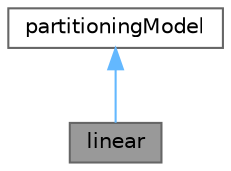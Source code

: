 digraph "linear"
{
 // LATEX_PDF_SIZE
  bgcolor="transparent";
  edge [fontname=Helvetica,fontsize=10,labelfontname=Helvetica,labelfontsize=10];
  node [fontname=Helvetica,fontsize=10,shape=box,height=0.2,width=0.4];
  Node1 [id="Node000001",label="linear",height=0.2,width=0.4,color="gray40", fillcolor="grey60", style="filled", fontcolor="black",tooltip="A linear model for wall heat flux partitioning based on Ioilev et al. (2007) for boiling flows."];
  Node2 -> Node1 [id="edge1_Node000001_Node000002",dir="back",color="steelblue1",style="solid",tooltip=" "];
  Node2 [id="Node000002",label="partitioningModel",height=0.2,width=0.4,color="gray40", fillcolor="white", style="filled",URL="$classFoam_1_1wallBoilingModels_1_1partitioningModel.html",tooltip="Base class for wall heat flux partitioning models."];
}
